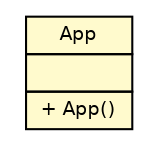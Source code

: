 #!/usr/local/bin/dot
#
# Class diagram 
# Generated by UmlGraph version 4.6 (http://www.spinellis.gr/sw/umlgraph)
#

digraph G {
	edge [fontname="Helvetica",fontsize=10,labelfontname="Helvetica",labelfontsize=10];
	node [fontname="Helvetica",fontsize=10,shape=plaintext];
	// fr.univrennes1.cri.jtacl.App
	c19360 [label=<<table border="0" cellborder="1" cellspacing="0" cellpadding="2" port="p" bgcolor="lemonChiffon" href="./App.html">
		<tr><td><table border="0" cellspacing="0" cellpadding="1">
			<tr><td> App </td></tr>
		</table></td></tr>
		<tr><td><table border="0" cellspacing="0" cellpadding="1">
			<tr><td align="left">  </td></tr>
		</table></td></tr>
		<tr><td><table border="0" cellspacing="0" cellpadding="1">
			<tr><td align="left"> + App() </td></tr>
		</table></td></tr>
		</table>>, fontname="Helvetica", fontcolor="black", fontsize=9.0];
}

